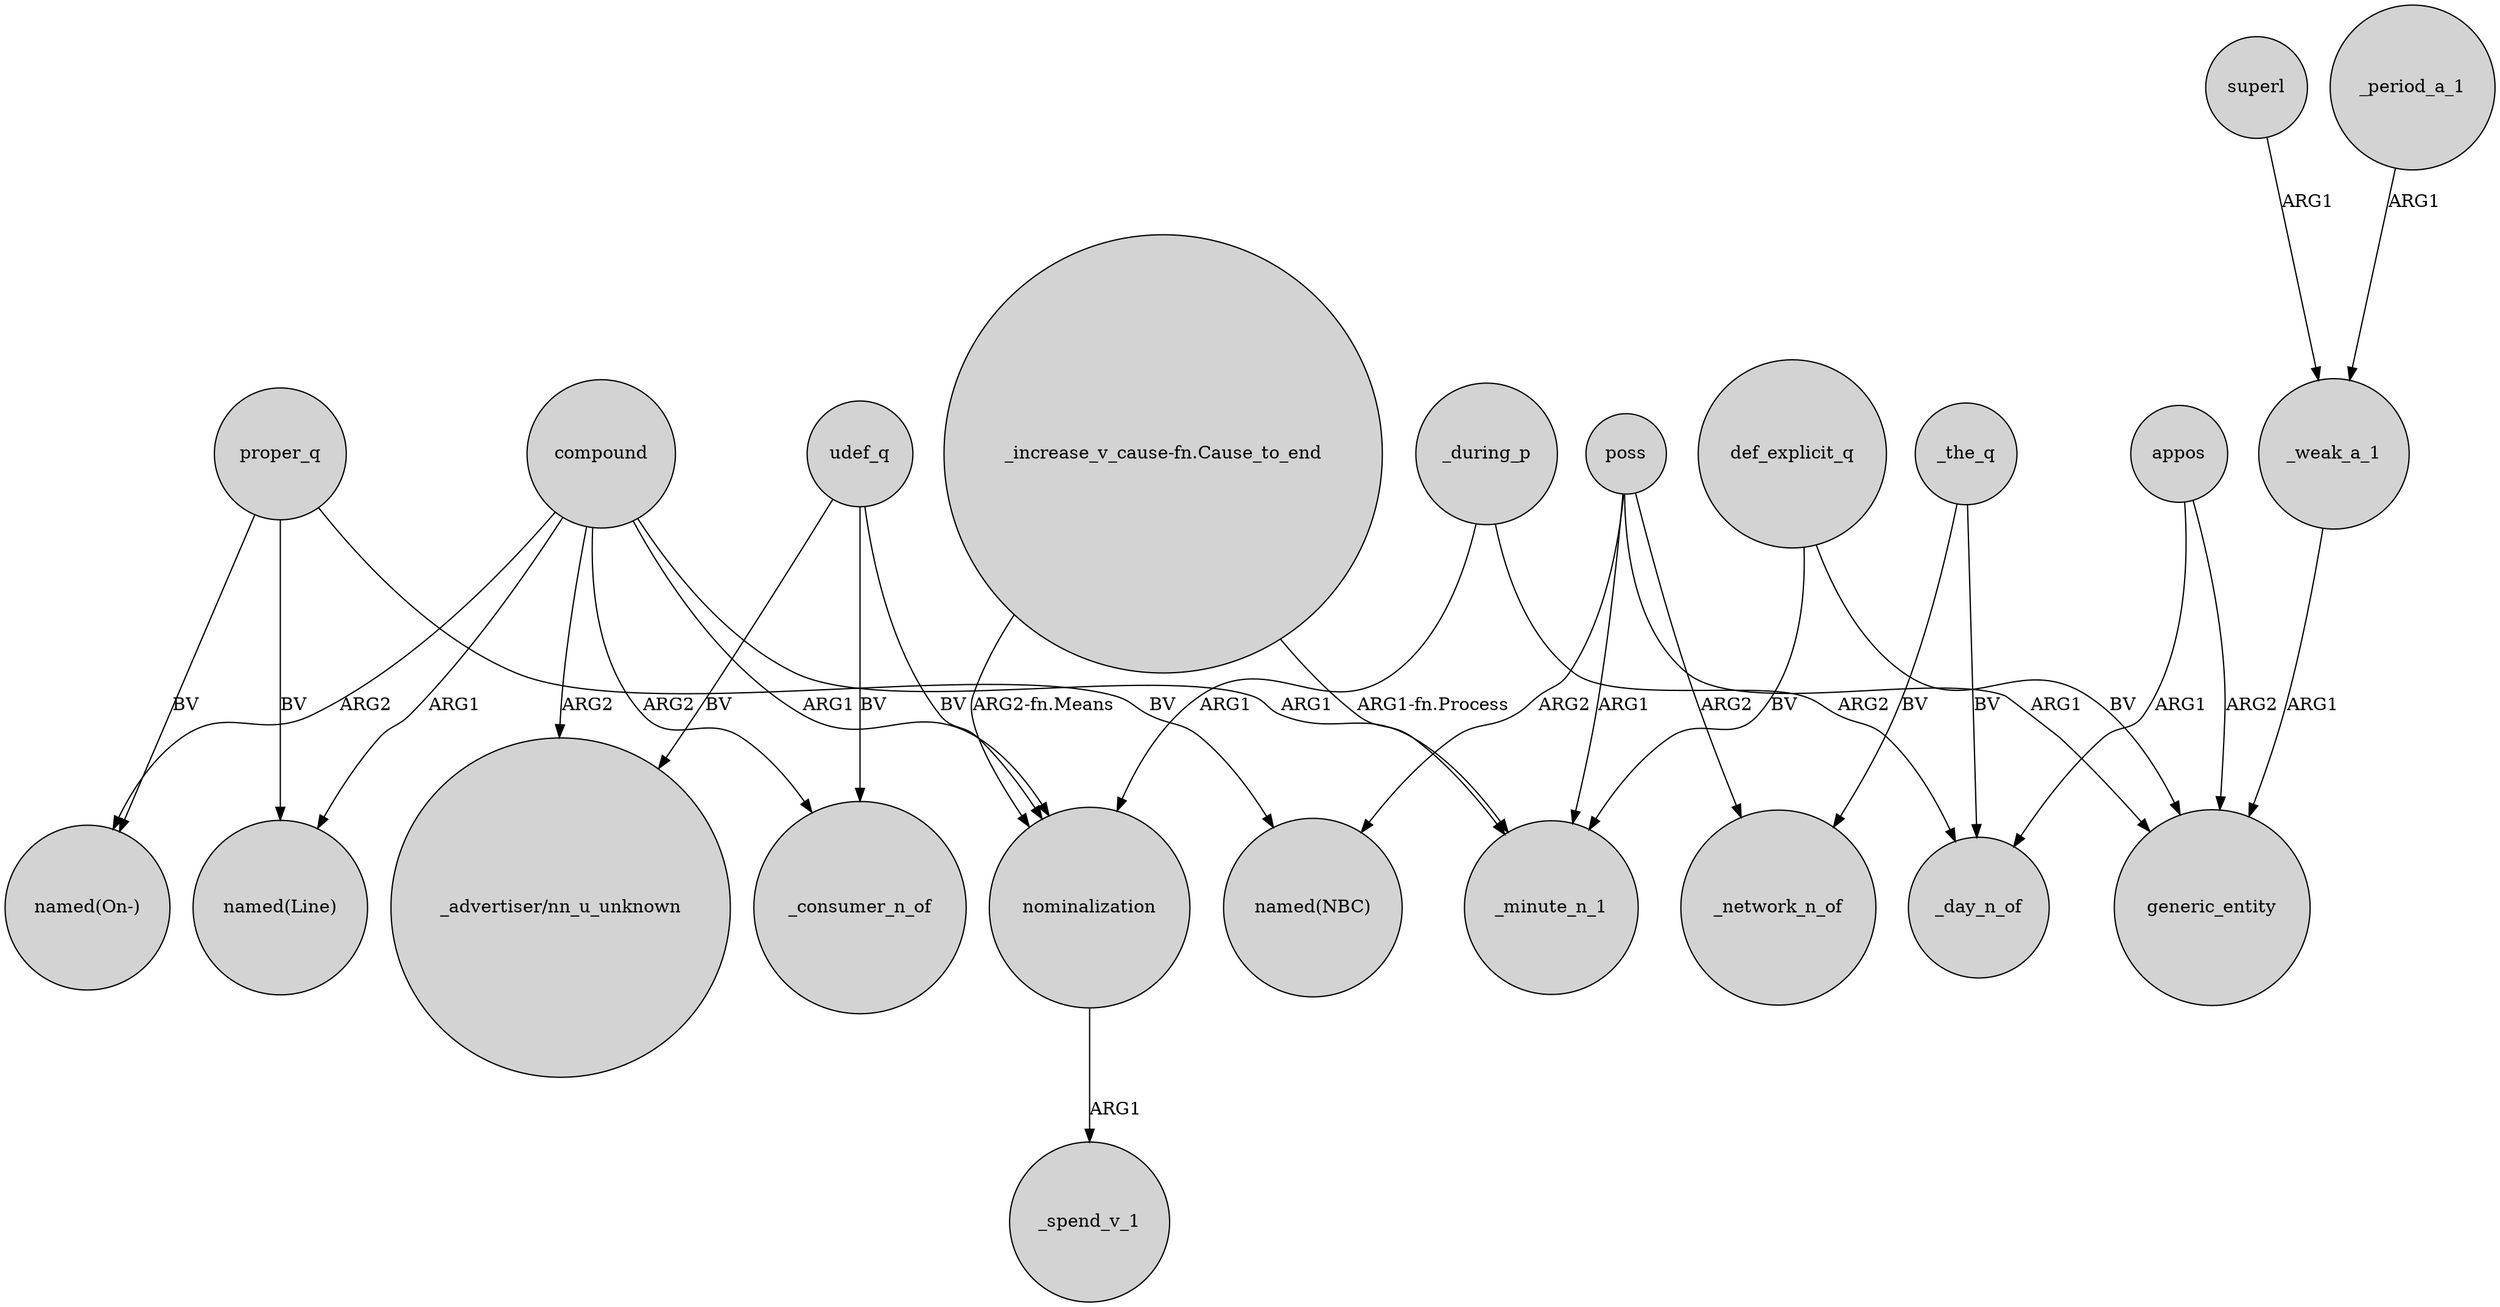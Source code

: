 digraph {
	node [shape=circle style=filled]
	compound -> "named(On-)" [label=ARG2]
	compound -> "named(Line)" [label=ARG1]
	def_explicit_q -> generic_entity [label=BV]
	proper_q -> "named(NBC)" [label=BV]
	_weak_a_1 -> generic_entity [label=ARG1]
	poss -> _minute_n_1 [label=ARG1]
	_the_q -> _network_n_of [label=BV]
	udef_q -> "_advertiser/nn_u_unknown" [label=BV]
	udef_q -> nominalization [label=BV]
	"_increase_v_cause-fn.Cause_to_end" -> nominalization [label="ARG2-fn.Means"]
	_during_p -> _day_n_of [label=ARG2]
	superl -> _weak_a_1 [label=ARG1]
	poss -> generic_entity [label=ARG1]
	nominalization -> _spend_v_1 [label=ARG1]
	compound -> _minute_n_1 [label=ARG1]
	compound -> nominalization [label=ARG1]
	def_explicit_q -> _minute_n_1 [label=BV]
	proper_q -> "named(On-)" [label=BV]
	appos -> generic_entity [label=ARG2]
	proper_q -> "named(Line)" [label=BV]
	_the_q -> _day_n_of [label=BV]
	appos -> _day_n_of [label=ARG1]
	compound -> "_advertiser/nn_u_unknown" [label=ARG2]
	poss -> _network_n_of [label=ARG2]
	_period_a_1 -> _weak_a_1 [label=ARG1]
	"_increase_v_cause-fn.Cause_to_end" -> _minute_n_1 [label="ARG1-fn.Process"]
	udef_q -> _consumer_n_of [label=BV]
	compound -> _consumer_n_of [label=ARG2]
	poss -> "named(NBC)" [label=ARG2]
	_during_p -> nominalization [label=ARG1]
}
